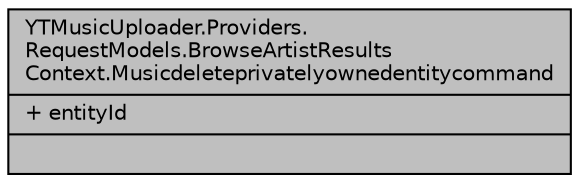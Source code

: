 digraph "YTMusicUploader.Providers.RequestModels.BrowseArtistResultsContext.Musicdeleteprivatelyownedentitycommand"
{
 // LATEX_PDF_SIZE
  edge [fontname="Helvetica",fontsize="10",labelfontname="Helvetica",labelfontsize="10"];
  node [fontname="Helvetica",fontsize="10",shape=record];
  Node1 [label="{YTMusicUploader.Providers.\lRequestModels.BrowseArtistResults\lContext.Musicdeleteprivatelyownedentitycommand\n|+ entityId\l|}",height=0.2,width=0.4,color="black", fillcolor="grey75", style="filled", fontcolor="black",tooltip=" "];
}

